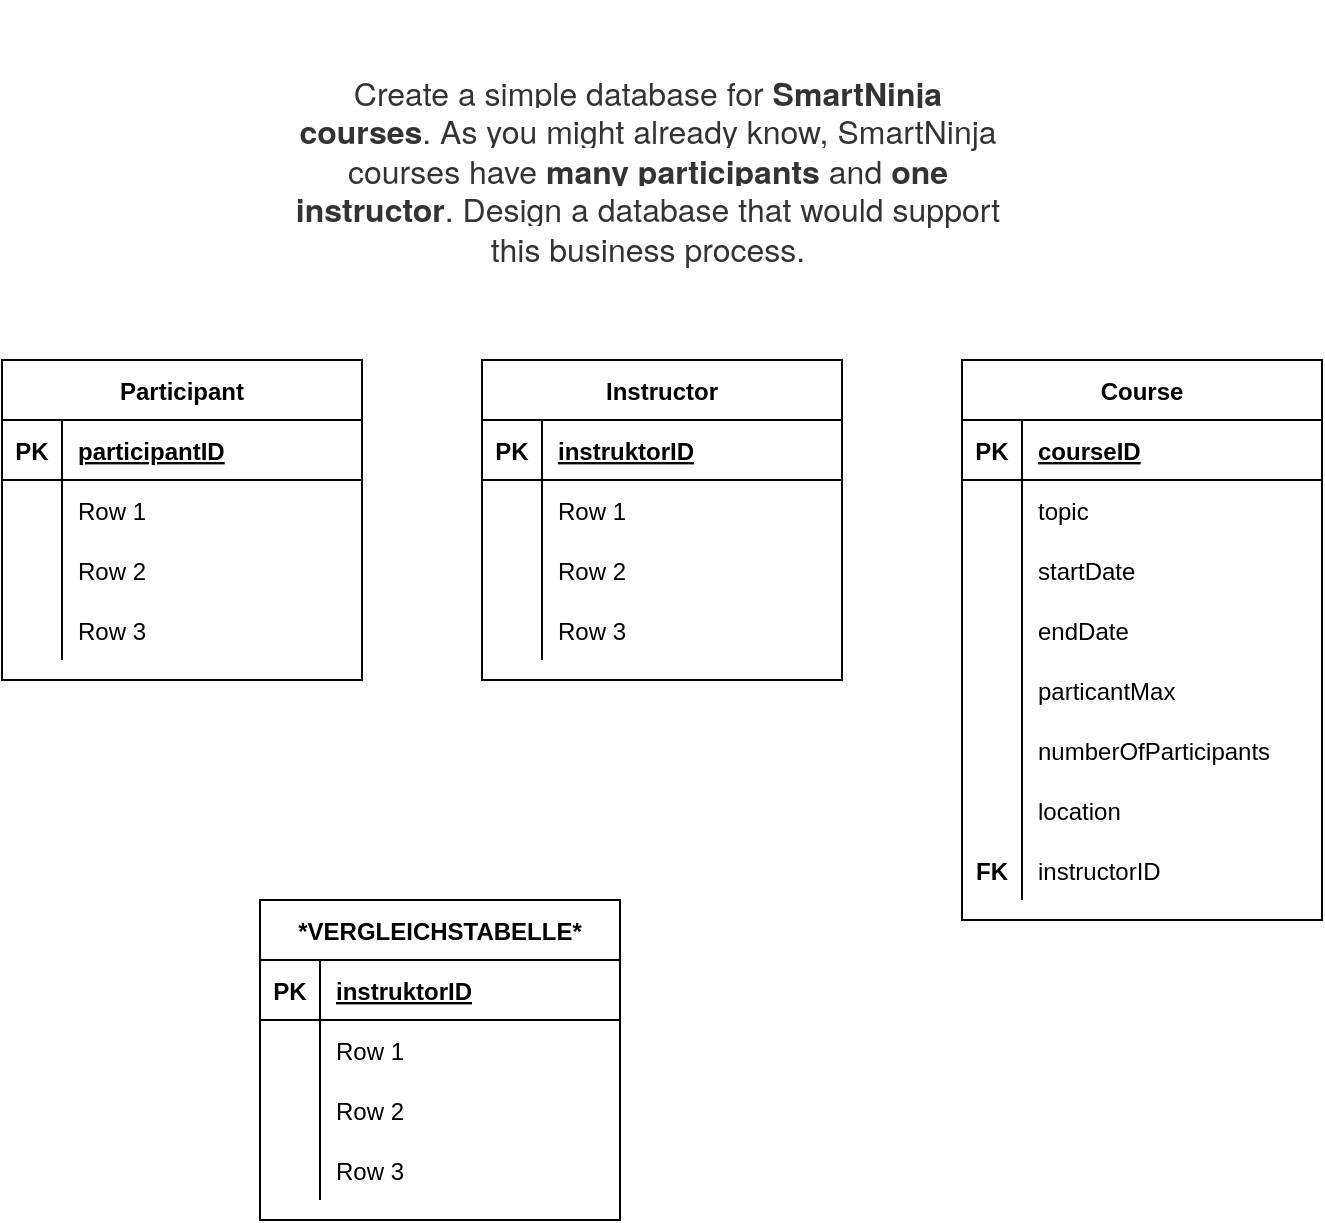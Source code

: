 <mxfile version="15.3.8" type="github">
  <diagram id="Q33ZMfLCPCVy-gRJ3-JU" name="Page-1">
    <mxGraphModel dx="1147" dy="541" grid="1" gridSize="10" guides="1" tooltips="1" connect="1" arrows="1" fold="1" page="1" pageScale="1" pageWidth="827" pageHeight="1169" math="0" shadow="0">
      <root>
        <mxCell id="0" />
        <mxCell id="1" parent="0" />
        <mxCell id="X8-UXyPLReKI7-iILQ4a-1" value="&lt;meta charset=&quot;utf-8&quot;&gt;&lt;span style=&quot;color: rgb(51, 51, 51); font-family: &amp;quot;helvetica neue&amp;quot;, helvetica, arial, sans-serif; font-size: 16px; font-style: normal; font-weight: 400; letter-spacing: normal; text-indent: 0px; text-transform: none; word-spacing: 0px; background-color: rgb(255, 255, 255); display: inline; float: none;&quot;&gt;Create a simple database for&lt;span&gt;&amp;nbsp;&lt;/span&gt;&lt;/span&gt;&lt;strong style=&quot;box-sizing: border-box; font-weight: 700; color: rgb(51, 51, 51); font-family: &amp;quot;helvetica neue&amp;quot;, helvetica, arial, sans-serif; font-size: 16px; font-style: normal; letter-spacing: normal; text-indent: 0px; text-transform: none; word-spacing: 0px; background-color: rgb(255, 255, 255);&quot;&gt;SmartNinja courses&lt;/strong&gt;&lt;span style=&quot;color: rgb(51, 51, 51); font-family: &amp;quot;helvetica neue&amp;quot;, helvetica, arial, sans-serif; font-size: 16px; font-style: normal; font-weight: 400; letter-spacing: normal; text-indent: 0px; text-transform: none; word-spacing: 0px; background-color: rgb(255, 255, 255); display: inline; float: none;&quot;&gt;. As you might already know, SmartNinja courses have&lt;span&gt;&amp;nbsp;&lt;/span&gt;&lt;/span&gt;&lt;strong style=&quot;box-sizing: border-box; font-weight: 700; color: rgb(51, 51, 51); font-family: &amp;quot;helvetica neue&amp;quot;, helvetica, arial, sans-serif; font-size: 16px; font-style: normal; letter-spacing: normal; text-indent: 0px; text-transform: none; word-spacing: 0px; background-color: rgb(255, 255, 255);&quot;&gt;many participants&lt;/strong&gt;&lt;span style=&quot;color: rgb(51, 51, 51); font-family: &amp;quot;helvetica neue&amp;quot;, helvetica, arial, sans-serif; font-size: 16px; font-style: normal; font-weight: 400; letter-spacing: normal; text-indent: 0px; text-transform: none; word-spacing: 0px; background-color: rgb(255, 255, 255); display: inline; float: none;&quot;&gt;&lt;span&gt;&amp;nbsp;&lt;/span&gt;and&lt;span&gt;&amp;nbsp;&lt;/span&gt;&lt;/span&gt;&lt;strong style=&quot;box-sizing: border-box; font-weight: 700; color: rgb(51, 51, 51); font-family: &amp;quot;helvetica neue&amp;quot;, helvetica, arial, sans-serif; font-size: 16px; font-style: normal; letter-spacing: normal; text-indent: 0px; text-transform: none; word-spacing: 0px; background-color: rgb(255, 255, 255);&quot;&gt;one instructor&lt;/strong&gt;&lt;span style=&quot;color: rgb(51, 51, 51); font-family: &amp;quot;helvetica neue&amp;quot;, helvetica, arial, sans-serif; font-size: 16px; font-style: normal; font-weight: 400; letter-spacing: normal; text-indent: 0px; text-transform: none; word-spacing: 0px; background-color: rgb(255, 255, 255); display: inline; float: none;&quot;&gt;. Design a database that would support this business process.&lt;/span&gt;" style="text;html=1;strokeColor=none;fillColor=none;align=center;verticalAlign=middle;whiteSpace=wrap;rounded=0;" vertex="1" parent="1">
          <mxGeometry x="234" y="30" width="360" height="170" as="geometry" />
        </mxCell>
        <mxCell id="X8-UXyPLReKI7-iILQ4a-6" value="Participant" style="shape=table;startSize=30;container=1;collapsible=1;childLayout=tableLayout;fixedRows=1;rowLines=0;fontStyle=1;align=center;resizeLast=1;" vertex="1" parent="1">
          <mxGeometry x="91" y="210" width="180" height="160" as="geometry" />
        </mxCell>
        <mxCell id="X8-UXyPLReKI7-iILQ4a-7" value="" style="shape=partialRectangle;collapsible=0;dropTarget=0;pointerEvents=0;fillColor=none;top=0;left=0;bottom=1;right=0;points=[[0,0.5],[1,0.5]];portConstraint=eastwest;" vertex="1" parent="X8-UXyPLReKI7-iILQ4a-6">
          <mxGeometry y="30" width="180" height="30" as="geometry" />
        </mxCell>
        <mxCell id="X8-UXyPLReKI7-iILQ4a-8" value="PK" style="shape=partialRectangle;connectable=0;fillColor=none;top=0;left=0;bottom=0;right=0;fontStyle=1;overflow=hidden;" vertex="1" parent="X8-UXyPLReKI7-iILQ4a-7">
          <mxGeometry width="30" height="30" as="geometry">
            <mxRectangle width="30" height="30" as="alternateBounds" />
          </mxGeometry>
        </mxCell>
        <mxCell id="X8-UXyPLReKI7-iILQ4a-9" value="participantID" style="shape=partialRectangle;connectable=0;fillColor=none;top=0;left=0;bottom=0;right=0;align=left;spacingLeft=6;fontStyle=5;overflow=hidden;" vertex="1" parent="X8-UXyPLReKI7-iILQ4a-7">
          <mxGeometry x="30" width="150" height="30" as="geometry">
            <mxRectangle width="150" height="30" as="alternateBounds" />
          </mxGeometry>
        </mxCell>
        <mxCell id="X8-UXyPLReKI7-iILQ4a-10" value="" style="shape=partialRectangle;collapsible=0;dropTarget=0;pointerEvents=0;fillColor=none;top=0;left=0;bottom=0;right=0;points=[[0,0.5],[1,0.5]];portConstraint=eastwest;" vertex="1" parent="X8-UXyPLReKI7-iILQ4a-6">
          <mxGeometry y="60" width="180" height="30" as="geometry" />
        </mxCell>
        <mxCell id="X8-UXyPLReKI7-iILQ4a-11" value="" style="shape=partialRectangle;connectable=0;fillColor=none;top=0;left=0;bottom=0;right=0;editable=1;overflow=hidden;" vertex="1" parent="X8-UXyPLReKI7-iILQ4a-10">
          <mxGeometry width="30" height="30" as="geometry">
            <mxRectangle width="30" height="30" as="alternateBounds" />
          </mxGeometry>
        </mxCell>
        <mxCell id="X8-UXyPLReKI7-iILQ4a-12" value="Row 1" style="shape=partialRectangle;connectable=0;fillColor=none;top=0;left=0;bottom=0;right=0;align=left;spacingLeft=6;overflow=hidden;" vertex="1" parent="X8-UXyPLReKI7-iILQ4a-10">
          <mxGeometry x="30" width="150" height="30" as="geometry">
            <mxRectangle width="150" height="30" as="alternateBounds" />
          </mxGeometry>
        </mxCell>
        <mxCell id="X8-UXyPLReKI7-iILQ4a-13" value="" style="shape=partialRectangle;collapsible=0;dropTarget=0;pointerEvents=0;fillColor=none;top=0;left=0;bottom=0;right=0;points=[[0,0.5],[1,0.5]];portConstraint=eastwest;" vertex="1" parent="X8-UXyPLReKI7-iILQ4a-6">
          <mxGeometry y="90" width="180" height="30" as="geometry" />
        </mxCell>
        <mxCell id="X8-UXyPLReKI7-iILQ4a-14" value="" style="shape=partialRectangle;connectable=0;fillColor=none;top=0;left=0;bottom=0;right=0;editable=1;overflow=hidden;" vertex="1" parent="X8-UXyPLReKI7-iILQ4a-13">
          <mxGeometry width="30" height="30" as="geometry">
            <mxRectangle width="30" height="30" as="alternateBounds" />
          </mxGeometry>
        </mxCell>
        <mxCell id="X8-UXyPLReKI7-iILQ4a-15" value="Row 2" style="shape=partialRectangle;connectable=0;fillColor=none;top=0;left=0;bottom=0;right=0;align=left;spacingLeft=6;overflow=hidden;" vertex="1" parent="X8-UXyPLReKI7-iILQ4a-13">
          <mxGeometry x="30" width="150" height="30" as="geometry">
            <mxRectangle width="150" height="30" as="alternateBounds" />
          </mxGeometry>
        </mxCell>
        <mxCell id="X8-UXyPLReKI7-iILQ4a-16" value="" style="shape=partialRectangle;collapsible=0;dropTarget=0;pointerEvents=0;fillColor=none;top=0;left=0;bottom=0;right=0;points=[[0,0.5],[1,0.5]];portConstraint=eastwest;" vertex="1" parent="X8-UXyPLReKI7-iILQ4a-6">
          <mxGeometry y="120" width="180" height="30" as="geometry" />
        </mxCell>
        <mxCell id="X8-UXyPLReKI7-iILQ4a-17" value="" style="shape=partialRectangle;connectable=0;fillColor=none;top=0;left=0;bottom=0;right=0;editable=1;overflow=hidden;" vertex="1" parent="X8-UXyPLReKI7-iILQ4a-16">
          <mxGeometry width="30" height="30" as="geometry">
            <mxRectangle width="30" height="30" as="alternateBounds" />
          </mxGeometry>
        </mxCell>
        <mxCell id="X8-UXyPLReKI7-iILQ4a-18" value="Row 3" style="shape=partialRectangle;connectable=0;fillColor=none;top=0;left=0;bottom=0;right=0;align=left;spacingLeft=6;overflow=hidden;" vertex="1" parent="X8-UXyPLReKI7-iILQ4a-16">
          <mxGeometry x="30" width="150" height="30" as="geometry">
            <mxRectangle width="150" height="30" as="alternateBounds" />
          </mxGeometry>
        </mxCell>
        <mxCell id="X8-UXyPLReKI7-iILQ4a-19" value="Course" style="shape=table;startSize=30;container=1;collapsible=1;childLayout=tableLayout;fixedRows=1;rowLines=0;fontStyle=1;align=center;resizeLast=1;" vertex="1" parent="1">
          <mxGeometry x="571" y="210" width="180" height="280" as="geometry" />
        </mxCell>
        <mxCell id="X8-UXyPLReKI7-iILQ4a-20" value="" style="shape=partialRectangle;collapsible=0;dropTarget=0;pointerEvents=0;fillColor=none;top=0;left=0;bottom=1;right=0;points=[[0,0.5],[1,0.5]];portConstraint=eastwest;" vertex="1" parent="X8-UXyPLReKI7-iILQ4a-19">
          <mxGeometry y="30" width="180" height="30" as="geometry" />
        </mxCell>
        <mxCell id="X8-UXyPLReKI7-iILQ4a-21" value="PK" style="shape=partialRectangle;connectable=0;fillColor=none;top=0;left=0;bottom=0;right=0;fontStyle=1;overflow=hidden;" vertex="1" parent="X8-UXyPLReKI7-iILQ4a-20">
          <mxGeometry width="30" height="30" as="geometry">
            <mxRectangle width="30" height="30" as="alternateBounds" />
          </mxGeometry>
        </mxCell>
        <mxCell id="X8-UXyPLReKI7-iILQ4a-22" value="courseID" style="shape=partialRectangle;connectable=0;fillColor=none;top=0;left=0;bottom=0;right=0;align=left;spacingLeft=6;fontStyle=5;overflow=hidden;" vertex="1" parent="X8-UXyPLReKI7-iILQ4a-20">
          <mxGeometry x="30" width="150" height="30" as="geometry">
            <mxRectangle width="150" height="30" as="alternateBounds" />
          </mxGeometry>
        </mxCell>
        <mxCell id="X8-UXyPLReKI7-iILQ4a-23" value="" style="shape=partialRectangle;collapsible=0;dropTarget=0;pointerEvents=0;fillColor=none;top=0;left=0;bottom=0;right=0;points=[[0,0.5],[1,0.5]];portConstraint=eastwest;" vertex="1" parent="X8-UXyPLReKI7-iILQ4a-19">
          <mxGeometry y="60" width="180" height="30" as="geometry" />
        </mxCell>
        <mxCell id="X8-UXyPLReKI7-iILQ4a-24" value="" style="shape=partialRectangle;connectable=0;fillColor=none;top=0;left=0;bottom=0;right=0;editable=1;overflow=hidden;" vertex="1" parent="X8-UXyPLReKI7-iILQ4a-23">
          <mxGeometry width="30" height="30" as="geometry">
            <mxRectangle width="30" height="30" as="alternateBounds" />
          </mxGeometry>
        </mxCell>
        <mxCell id="X8-UXyPLReKI7-iILQ4a-25" value="topic" style="shape=partialRectangle;connectable=0;fillColor=none;top=0;left=0;bottom=0;right=0;align=left;spacingLeft=6;overflow=hidden;" vertex="1" parent="X8-UXyPLReKI7-iILQ4a-23">
          <mxGeometry x="30" width="150" height="30" as="geometry">
            <mxRectangle width="150" height="30" as="alternateBounds" />
          </mxGeometry>
        </mxCell>
        <mxCell id="X8-UXyPLReKI7-iILQ4a-26" value="" style="shape=partialRectangle;collapsible=0;dropTarget=0;pointerEvents=0;fillColor=none;top=0;left=0;bottom=0;right=0;points=[[0,0.5],[1,0.5]];portConstraint=eastwest;" vertex="1" parent="X8-UXyPLReKI7-iILQ4a-19">
          <mxGeometry y="90" width="180" height="30" as="geometry" />
        </mxCell>
        <mxCell id="X8-UXyPLReKI7-iILQ4a-27" value="" style="shape=partialRectangle;connectable=0;fillColor=none;top=0;left=0;bottom=0;right=0;editable=1;overflow=hidden;" vertex="1" parent="X8-UXyPLReKI7-iILQ4a-26">
          <mxGeometry width="30" height="30" as="geometry">
            <mxRectangle width="30" height="30" as="alternateBounds" />
          </mxGeometry>
        </mxCell>
        <mxCell id="X8-UXyPLReKI7-iILQ4a-28" value="startDate" style="shape=partialRectangle;connectable=0;fillColor=none;top=0;left=0;bottom=0;right=0;align=left;spacingLeft=6;overflow=hidden;" vertex="1" parent="X8-UXyPLReKI7-iILQ4a-26">
          <mxGeometry x="30" width="150" height="30" as="geometry">
            <mxRectangle width="150" height="30" as="alternateBounds" />
          </mxGeometry>
        </mxCell>
        <mxCell id="X8-UXyPLReKI7-iILQ4a-29" value="" style="shape=partialRectangle;collapsible=0;dropTarget=0;pointerEvents=0;fillColor=none;top=0;left=0;bottom=0;right=0;points=[[0,0.5],[1,0.5]];portConstraint=eastwest;" vertex="1" parent="X8-UXyPLReKI7-iILQ4a-19">
          <mxGeometry y="120" width="180" height="30" as="geometry" />
        </mxCell>
        <mxCell id="X8-UXyPLReKI7-iILQ4a-30" value="" style="shape=partialRectangle;connectable=0;fillColor=none;top=0;left=0;bottom=0;right=0;editable=1;overflow=hidden;" vertex="1" parent="X8-UXyPLReKI7-iILQ4a-29">
          <mxGeometry width="30" height="30" as="geometry">
            <mxRectangle width="30" height="30" as="alternateBounds" />
          </mxGeometry>
        </mxCell>
        <mxCell id="X8-UXyPLReKI7-iILQ4a-31" value="endDate" style="shape=partialRectangle;connectable=0;fillColor=none;top=0;left=0;bottom=0;right=0;align=left;spacingLeft=6;overflow=hidden;" vertex="1" parent="X8-UXyPLReKI7-iILQ4a-29">
          <mxGeometry x="30" width="150" height="30" as="geometry">
            <mxRectangle width="150" height="30" as="alternateBounds" />
          </mxGeometry>
        </mxCell>
        <mxCell id="X8-UXyPLReKI7-iILQ4a-61" value="" style="shape=partialRectangle;collapsible=0;dropTarget=0;pointerEvents=0;fillColor=none;top=0;left=0;bottom=0;right=0;points=[[0,0.5],[1,0.5]];portConstraint=eastwest;" vertex="1" parent="X8-UXyPLReKI7-iILQ4a-19">
          <mxGeometry y="150" width="180" height="30" as="geometry" />
        </mxCell>
        <mxCell id="X8-UXyPLReKI7-iILQ4a-62" value="" style="shape=partialRectangle;connectable=0;fillColor=none;top=0;left=0;bottom=0;right=0;editable=1;overflow=hidden;" vertex="1" parent="X8-UXyPLReKI7-iILQ4a-61">
          <mxGeometry width="30" height="30" as="geometry">
            <mxRectangle width="30" height="30" as="alternateBounds" />
          </mxGeometry>
        </mxCell>
        <mxCell id="X8-UXyPLReKI7-iILQ4a-63" value="particantMax" style="shape=partialRectangle;connectable=0;fillColor=none;top=0;left=0;bottom=0;right=0;align=left;spacingLeft=6;overflow=hidden;" vertex="1" parent="X8-UXyPLReKI7-iILQ4a-61">
          <mxGeometry x="30" width="150" height="30" as="geometry">
            <mxRectangle width="150" height="30" as="alternateBounds" />
          </mxGeometry>
        </mxCell>
        <mxCell id="X8-UXyPLReKI7-iILQ4a-64" value="" style="shape=partialRectangle;collapsible=0;dropTarget=0;pointerEvents=0;fillColor=none;top=0;left=0;bottom=0;right=0;points=[[0,0.5],[1,0.5]];portConstraint=eastwest;" vertex="1" parent="X8-UXyPLReKI7-iILQ4a-19">
          <mxGeometry y="180" width="180" height="30" as="geometry" />
        </mxCell>
        <mxCell id="X8-UXyPLReKI7-iILQ4a-65" value="" style="shape=partialRectangle;connectable=0;fillColor=none;top=0;left=0;bottom=0;right=0;editable=1;overflow=hidden;" vertex="1" parent="X8-UXyPLReKI7-iILQ4a-64">
          <mxGeometry width="30" height="30" as="geometry">
            <mxRectangle width="30" height="30" as="alternateBounds" />
          </mxGeometry>
        </mxCell>
        <mxCell id="X8-UXyPLReKI7-iILQ4a-66" value="numberOfParticipants" style="shape=partialRectangle;connectable=0;fillColor=none;top=0;left=0;bottom=0;right=0;align=left;spacingLeft=6;overflow=hidden;" vertex="1" parent="X8-UXyPLReKI7-iILQ4a-64">
          <mxGeometry x="30" width="150" height="30" as="geometry">
            <mxRectangle width="150" height="30" as="alternateBounds" />
          </mxGeometry>
        </mxCell>
        <mxCell id="X8-UXyPLReKI7-iILQ4a-67" value="" style="shape=partialRectangle;collapsible=0;dropTarget=0;pointerEvents=0;fillColor=none;top=0;left=0;bottom=0;right=0;points=[[0,0.5],[1,0.5]];portConstraint=eastwest;" vertex="1" parent="X8-UXyPLReKI7-iILQ4a-19">
          <mxGeometry y="210" width="180" height="30" as="geometry" />
        </mxCell>
        <mxCell id="X8-UXyPLReKI7-iILQ4a-68" value="" style="shape=partialRectangle;connectable=0;fillColor=none;top=0;left=0;bottom=0;right=0;editable=1;overflow=hidden;" vertex="1" parent="X8-UXyPLReKI7-iILQ4a-67">
          <mxGeometry width="30" height="30" as="geometry">
            <mxRectangle width="30" height="30" as="alternateBounds" />
          </mxGeometry>
        </mxCell>
        <mxCell id="X8-UXyPLReKI7-iILQ4a-69" value="location" style="shape=partialRectangle;connectable=0;fillColor=none;top=0;left=0;bottom=0;right=0;align=left;spacingLeft=6;overflow=hidden;" vertex="1" parent="X8-UXyPLReKI7-iILQ4a-67">
          <mxGeometry x="30" width="150" height="30" as="geometry">
            <mxRectangle width="150" height="30" as="alternateBounds" />
          </mxGeometry>
        </mxCell>
        <mxCell id="X8-UXyPLReKI7-iILQ4a-70" value="" style="shape=partialRectangle;collapsible=0;dropTarget=0;pointerEvents=0;fillColor=none;top=0;left=0;bottom=0;right=0;points=[[0,0.5],[1,0.5]];portConstraint=eastwest;" vertex="1" parent="X8-UXyPLReKI7-iILQ4a-19">
          <mxGeometry y="240" width="180" height="30" as="geometry" />
        </mxCell>
        <mxCell id="X8-UXyPLReKI7-iILQ4a-71" value="" style="shape=partialRectangle;connectable=0;fillColor=none;top=0;left=0;bottom=0;right=0;editable=1;overflow=hidden;" vertex="1" parent="X8-UXyPLReKI7-iILQ4a-70">
          <mxGeometry width="30" height="30" as="geometry">
            <mxRectangle width="30" height="30" as="alternateBounds" />
          </mxGeometry>
        </mxCell>
        <mxCell id="X8-UXyPLReKI7-iILQ4a-72" value="instructorID" style="shape=partialRectangle;connectable=0;fillColor=none;top=0;left=0;bottom=0;right=0;align=left;spacingLeft=6;overflow=hidden;" vertex="1" parent="X8-UXyPLReKI7-iILQ4a-70">
          <mxGeometry x="30" width="150" height="30" as="geometry">
            <mxRectangle width="150" height="30" as="alternateBounds" />
          </mxGeometry>
        </mxCell>
        <mxCell id="X8-UXyPLReKI7-iILQ4a-32" value="Instructor" style="shape=table;startSize=30;container=1;collapsible=1;childLayout=tableLayout;fixedRows=1;rowLines=0;fontStyle=1;align=center;resizeLast=1;" vertex="1" parent="1">
          <mxGeometry x="331" y="210" width="180" height="160" as="geometry" />
        </mxCell>
        <mxCell id="X8-UXyPLReKI7-iILQ4a-33" value="" style="shape=partialRectangle;collapsible=0;dropTarget=0;pointerEvents=0;fillColor=none;top=0;left=0;bottom=1;right=0;points=[[0,0.5],[1,0.5]];portConstraint=eastwest;" vertex="1" parent="X8-UXyPLReKI7-iILQ4a-32">
          <mxGeometry y="30" width="180" height="30" as="geometry" />
        </mxCell>
        <mxCell id="X8-UXyPLReKI7-iILQ4a-34" value="PK" style="shape=partialRectangle;connectable=0;fillColor=none;top=0;left=0;bottom=0;right=0;fontStyle=1;overflow=hidden;" vertex="1" parent="X8-UXyPLReKI7-iILQ4a-33">
          <mxGeometry width="30" height="30" as="geometry">
            <mxRectangle width="30" height="30" as="alternateBounds" />
          </mxGeometry>
        </mxCell>
        <mxCell id="X8-UXyPLReKI7-iILQ4a-35" value="instruktorID" style="shape=partialRectangle;connectable=0;fillColor=none;top=0;left=0;bottom=0;right=0;align=left;spacingLeft=6;fontStyle=5;overflow=hidden;" vertex="1" parent="X8-UXyPLReKI7-iILQ4a-33">
          <mxGeometry x="30" width="150" height="30" as="geometry">
            <mxRectangle width="150" height="30" as="alternateBounds" />
          </mxGeometry>
        </mxCell>
        <mxCell id="X8-UXyPLReKI7-iILQ4a-36" value="" style="shape=partialRectangle;collapsible=0;dropTarget=0;pointerEvents=0;fillColor=none;top=0;left=0;bottom=0;right=0;points=[[0,0.5],[1,0.5]];portConstraint=eastwest;" vertex="1" parent="X8-UXyPLReKI7-iILQ4a-32">
          <mxGeometry y="60" width="180" height="30" as="geometry" />
        </mxCell>
        <mxCell id="X8-UXyPLReKI7-iILQ4a-37" value="" style="shape=partialRectangle;connectable=0;fillColor=none;top=0;left=0;bottom=0;right=0;editable=1;overflow=hidden;" vertex="1" parent="X8-UXyPLReKI7-iILQ4a-36">
          <mxGeometry width="30" height="30" as="geometry">
            <mxRectangle width="30" height="30" as="alternateBounds" />
          </mxGeometry>
        </mxCell>
        <mxCell id="X8-UXyPLReKI7-iILQ4a-38" value="Row 1" style="shape=partialRectangle;connectable=0;fillColor=none;top=0;left=0;bottom=0;right=0;align=left;spacingLeft=6;overflow=hidden;" vertex="1" parent="X8-UXyPLReKI7-iILQ4a-36">
          <mxGeometry x="30" width="150" height="30" as="geometry">
            <mxRectangle width="150" height="30" as="alternateBounds" />
          </mxGeometry>
        </mxCell>
        <mxCell id="X8-UXyPLReKI7-iILQ4a-39" value="" style="shape=partialRectangle;collapsible=0;dropTarget=0;pointerEvents=0;fillColor=none;top=0;left=0;bottom=0;right=0;points=[[0,0.5],[1,0.5]];portConstraint=eastwest;" vertex="1" parent="X8-UXyPLReKI7-iILQ4a-32">
          <mxGeometry y="90" width="180" height="30" as="geometry" />
        </mxCell>
        <mxCell id="X8-UXyPLReKI7-iILQ4a-40" value="" style="shape=partialRectangle;connectable=0;fillColor=none;top=0;left=0;bottom=0;right=0;editable=1;overflow=hidden;" vertex="1" parent="X8-UXyPLReKI7-iILQ4a-39">
          <mxGeometry width="30" height="30" as="geometry">
            <mxRectangle width="30" height="30" as="alternateBounds" />
          </mxGeometry>
        </mxCell>
        <mxCell id="X8-UXyPLReKI7-iILQ4a-41" value="Row 2" style="shape=partialRectangle;connectable=0;fillColor=none;top=0;left=0;bottom=0;right=0;align=left;spacingLeft=6;overflow=hidden;" vertex="1" parent="X8-UXyPLReKI7-iILQ4a-39">
          <mxGeometry x="30" width="150" height="30" as="geometry">
            <mxRectangle width="150" height="30" as="alternateBounds" />
          </mxGeometry>
        </mxCell>
        <mxCell id="X8-UXyPLReKI7-iILQ4a-42" value="" style="shape=partialRectangle;collapsible=0;dropTarget=0;pointerEvents=0;fillColor=none;top=0;left=0;bottom=0;right=0;points=[[0,0.5],[1,0.5]];portConstraint=eastwest;" vertex="1" parent="X8-UXyPLReKI7-iILQ4a-32">
          <mxGeometry y="120" width="180" height="30" as="geometry" />
        </mxCell>
        <mxCell id="X8-UXyPLReKI7-iILQ4a-43" value="" style="shape=partialRectangle;connectable=0;fillColor=none;top=0;left=0;bottom=0;right=0;editable=1;overflow=hidden;" vertex="1" parent="X8-UXyPLReKI7-iILQ4a-42">
          <mxGeometry width="30" height="30" as="geometry">
            <mxRectangle width="30" height="30" as="alternateBounds" />
          </mxGeometry>
        </mxCell>
        <mxCell id="X8-UXyPLReKI7-iILQ4a-44" value="Row 3" style="shape=partialRectangle;connectable=0;fillColor=none;top=0;left=0;bottom=0;right=0;align=left;spacingLeft=6;overflow=hidden;" vertex="1" parent="X8-UXyPLReKI7-iILQ4a-42">
          <mxGeometry x="30" width="150" height="30" as="geometry">
            <mxRectangle width="150" height="30" as="alternateBounds" />
          </mxGeometry>
        </mxCell>
        <mxCell id="X8-UXyPLReKI7-iILQ4a-45" value="*VERGLEICHSTABELLE*" style="shape=table;startSize=30;container=1;collapsible=1;childLayout=tableLayout;fixedRows=1;rowLines=0;fontStyle=1;align=center;resizeLast=1;" vertex="1" parent="1">
          <mxGeometry x="220" y="480" width="180" height="160" as="geometry" />
        </mxCell>
        <mxCell id="X8-UXyPLReKI7-iILQ4a-46" value="" style="shape=partialRectangle;collapsible=0;dropTarget=0;pointerEvents=0;fillColor=none;top=0;left=0;bottom=1;right=0;points=[[0,0.5],[1,0.5]];portConstraint=eastwest;" vertex="1" parent="X8-UXyPLReKI7-iILQ4a-45">
          <mxGeometry y="30" width="180" height="30" as="geometry" />
        </mxCell>
        <mxCell id="X8-UXyPLReKI7-iILQ4a-47" value="PK" style="shape=partialRectangle;connectable=0;fillColor=none;top=0;left=0;bottom=0;right=0;fontStyle=1;overflow=hidden;" vertex="1" parent="X8-UXyPLReKI7-iILQ4a-46">
          <mxGeometry width="30" height="30" as="geometry">
            <mxRectangle width="30" height="30" as="alternateBounds" />
          </mxGeometry>
        </mxCell>
        <mxCell id="X8-UXyPLReKI7-iILQ4a-48" value="instruktorID" style="shape=partialRectangle;connectable=0;fillColor=none;top=0;left=0;bottom=0;right=0;align=left;spacingLeft=6;fontStyle=5;overflow=hidden;" vertex="1" parent="X8-UXyPLReKI7-iILQ4a-46">
          <mxGeometry x="30" width="150" height="30" as="geometry">
            <mxRectangle width="150" height="30" as="alternateBounds" />
          </mxGeometry>
        </mxCell>
        <mxCell id="X8-UXyPLReKI7-iILQ4a-49" value="" style="shape=partialRectangle;collapsible=0;dropTarget=0;pointerEvents=0;fillColor=none;top=0;left=0;bottom=0;right=0;points=[[0,0.5],[1,0.5]];portConstraint=eastwest;" vertex="1" parent="X8-UXyPLReKI7-iILQ4a-45">
          <mxGeometry y="60" width="180" height="30" as="geometry" />
        </mxCell>
        <mxCell id="X8-UXyPLReKI7-iILQ4a-50" value="" style="shape=partialRectangle;connectable=0;fillColor=none;top=0;left=0;bottom=0;right=0;editable=1;overflow=hidden;" vertex="1" parent="X8-UXyPLReKI7-iILQ4a-49">
          <mxGeometry width="30" height="30" as="geometry">
            <mxRectangle width="30" height="30" as="alternateBounds" />
          </mxGeometry>
        </mxCell>
        <mxCell id="X8-UXyPLReKI7-iILQ4a-51" value="Row 1" style="shape=partialRectangle;connectable=0;fillColor=none;top=0;left=0;bottom=0;right=0;align=left;spacingLeft=6;overflow=hidden;" vertex="1" parent="X8-UXyPLReKI7-iILQ4a-49">
          <mxGeometry x="30" width="150" height="30" as="geometry">
            <mxRectangle width="150" height="30" as="alternateBounds" />
          </mxGeometry>
        </mxCell>
        <mxCell id="X8-UXyPLReKI7-iILQ4a-52" value="" style="shape=partialRectangle;collapsible=0;dropTarget=0;pointerEvents=0;fillColor=none;top=0;left=0;bottom=0;right=0;points=[[0,0.5],[1,0.5]];portConstraint=eastwest;" vertex="1" parent="X8-UXyPLReKI7-iILQ4a-45">
          <mxGeometry y="90" width="180" height="30" as="geometry" />
        </mxCell>
        <mxCell id="X8-UXyPLReKI7-iILQ4a-53" value="" style="shape=partialRectangle;connectable=0;fillColor=none;top=0;left=0;bottom=0;right=0;editable=1;overflow=hidden;" vertex="1" parent="X8-UXyPLReKI7-iILQ4a-52">
          <mxGeometry width="30" height="30" as="geometry">
            <mxRectangle width="30" height="30" as="alternateBounds" />
          </mxGeometry>
        </mxCell>
        <mxCell id="X8-UXyPLReKI7-iILQ4a-54" value="Row 2" style="shape=partialRectangle;connectable=0;fillColor=none;top=0;left=0;bottom=0;right=0;align=left;spacingLeft=6;overflow=hidden;" vertex="1" parent="X8-UXyPLReKI7-iILQ4a-52">
          <mxGeometry x="30" width="150" height="30" as="geometry">
            <mxRectangle width="150" height="30" as="alternateBounds" />
          </mxGeometry>
        </mxCell>
        <mxCell id="X8-UXyPLReKI7-iILQ4a-55" value="" style="shape=partialRectangle;collapsible=0;dropTarget=0;pointerEvents=0;fillColor=none;top=0;left=0;bottom=0;right=0;points=[[0,0.5],[1,0.5]];portConstraint=eastwest;" vertex="1" parent="X8-UXyPLReKI7-iILQ4a-45">
          <mxGeometry y="120" width="180" height="30" as="geometry" />
        </mxCell>
        <mxCell id="X8-UXyPLReKI7-iILQ4a-56" value="" style="shape=partialRectangle;connectable=0;fillColor=none;top=0;left=0;bottom=0;right=0;editable=1;overflow=hidden;" vertex="1" parent="X8-UXyPLReKI7-iILQ4a-55">
          <mxGeometry width="30" height="30" as="geometry">
            <mxRectangle width="30" height="30" as="alternateBounds" />
          </mxGeometry>
        </mxCell>
        <mxCell id="X8-UXyPLReKI7-iILQ4a-57" value="Row 3" style="shape=partialRectangle;connectable=0;fillColor=none;top=0;left=0;bottom=0;right=0;align=left;spacingLeft=6;overflow=hidden;" vertex="1" parent="X8-UXyPLReKI7-iILQ4a-55">
          <mxGeometry x="30" width="150" height="30" as="geometry">
            <mxRectangle width="150" height="30" as="alternateBounds" />
          </mxGeometry>
        </mxCell>
        <mxCell id="X8-UXyPLReKI7-iILQ4a-73" value="FK" style="shape=partialRectangle;connectable=0;fillColor=none;top=0;left=0;bottom=0;right=0;fontStyle=1;overflow=hidden;" vertex="1" parent="1">
          <mxGeometry x="571" y="450" width="30" height="30" as="geometry">
            <mxRectangle width="30" height="30" as="alternateBounds" />
          </mxGeometry>
        </mxCell>
      </root>
    </mxGraphModel>
  </diagram>
</mxfile>
